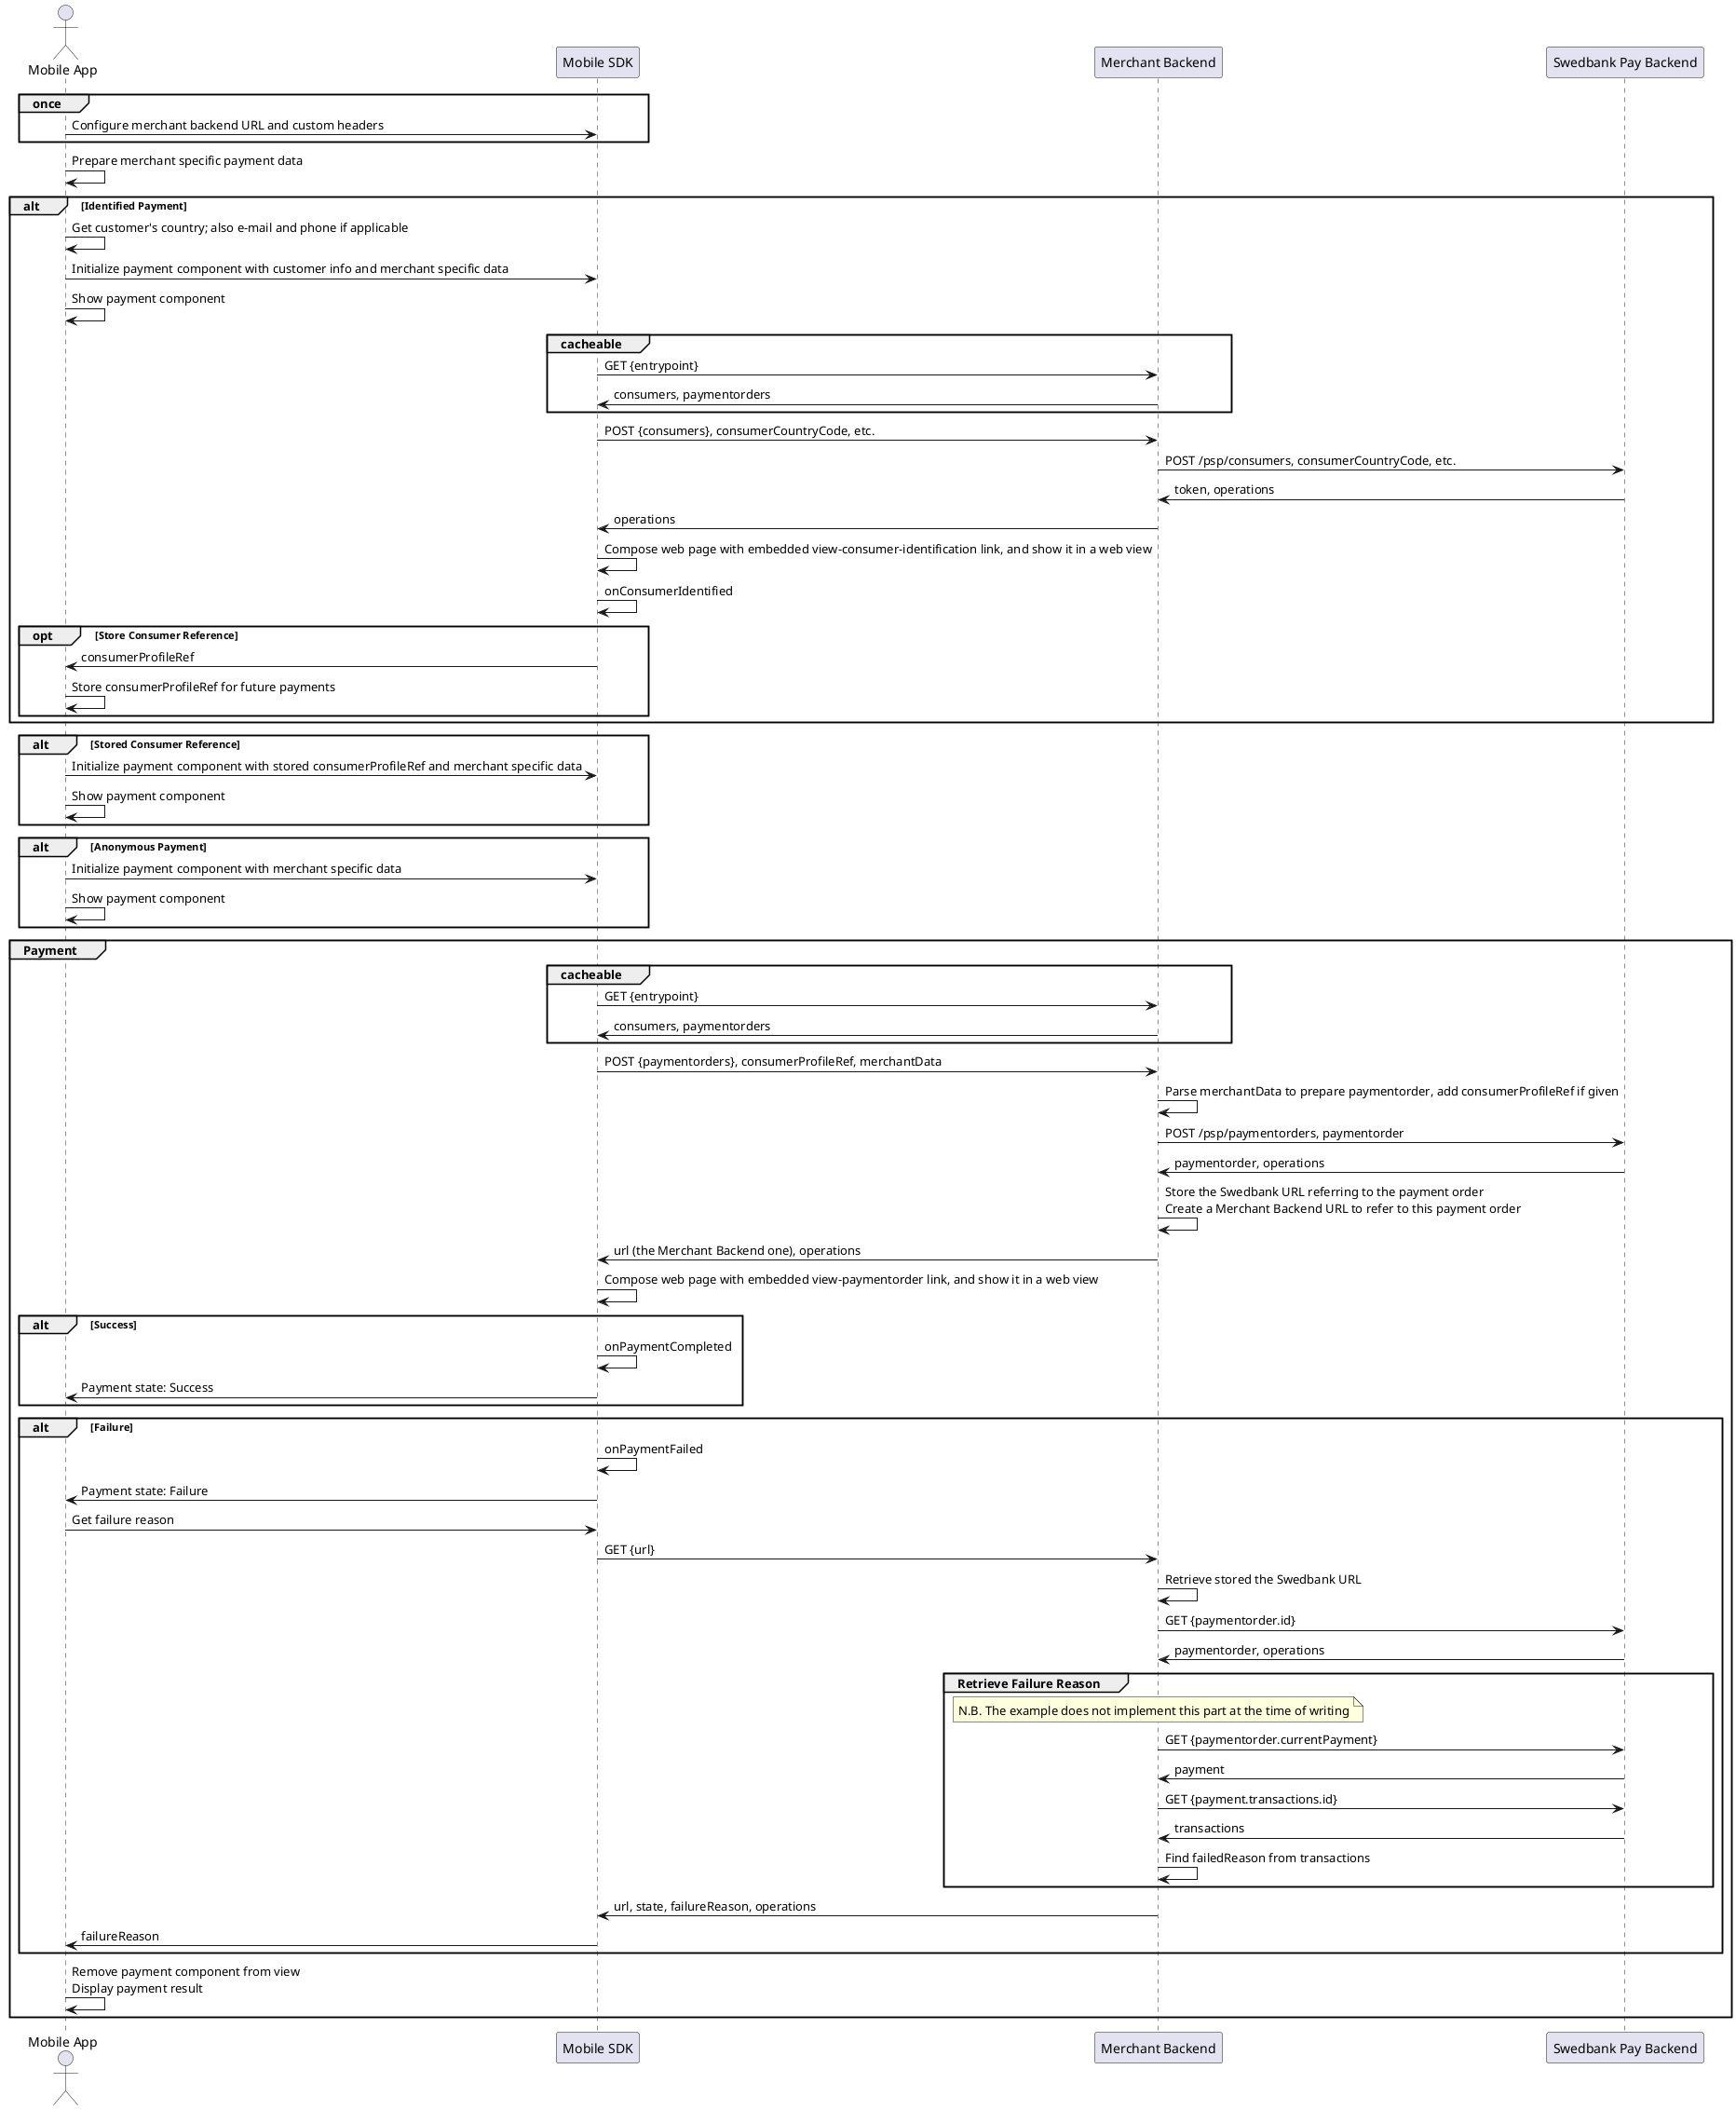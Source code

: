 @startuml
actor "Mobile App" as App
participant "Mobile SDK" as SDK
participant "Merchant Backend" as Merx
participant "Swedbank Pay Backend" as Swed

group once
  App -> SDK : Configure merchant backend URL and custom headers
end

App -> App : Prepare merchant specific payment data

alt Identified Payment
  App -> App : Get customer's country; also e-mail and phone if applicable
  App -> SDK : Initialize payment component with customer info and merchant specific data
  App -> App : Show payment component

  group cacheable
    SDK -> Merx : GET {entrypoint}
    SDK <- Merx : consumers, paymentorders
  end

  SDK -> Merx : POST {consumers}, consumerCountryCode, etc.
  Merx -> Swed : POST /psp/consumers, consumerCountryCode, etc.
  Merx <- Swed : token, operations
  SDK <- Merx : operations

  SDK -> SDK : Compose web page with embedded view-consumer-identification link, and show it in a web view
  SDK -> SDK : onConsumerIdentified

  opt Store Consumer Reference
    App <- SDK : consumerProfileRef
    App -> App : Store consumerProfileRef for future payments
  end
end

alt Stored Consumer Reference
  App -> SDK : Initialize payment component with stored consumerProfileRef and merchant specific data
  App -> App : Show payment component
end

alt Anonymous Payment
  App -> SDK : Initialize payment component with merchant specific data
  App -> App : Show payment component
end

group Payment

  group cacheable
    SDK -> Merx : GET {entrypoint}
    SDK <- Merx : consumers, paymentorders
  end

  SDK -> Merx : POST {paymentorders}, consumerProfileRef, merchantData
  Merx -> Merx : Parse merchantData to prepare paymentorder, add consumerProfileRef if given
  Merx -> Swed : POST /psp/paymentorders, paymentorder
  Merx <- Swed : paymentorder, operations
  Merx -> Merx : Store the Swedbank URL referring to the payment order\nCreate a Merchant Backend URL to refer to this payment order
  SDK <- Merx: url (the Merchant Backend one), operations
  SDK -> SDK : Compose web page with embedded view-paymentorder link, and show it in a web view

  alt Success
    SDK -> SDK : onPaymentCompleted
    App <- SDK : Payment state: Success
  end
  alt Failure
    SDK -> SDK : onPaymentFailed
    App <- SDK : Payment state: Failure
    App -> SDK : Get failure reason
    SDK -> Merx : GET {url}
    Merx -> Merx : Retrieve stored the Swedbank URL
    Merx -> Swed : GET {paymentorder.id}
    Merx <- Swed : paymentorder, operations
    group Retrieve Failure Reason
      note over Merx : N.B. The example does not implement this part at the time of writing
      Merx -> Swed : GET {paymentorder.currentPayment}
      Merx <- Swed : payment
      Merx -> Swed : GET {payment.transactions.id}
      Merx <- Swed : transactions
      Merx -> Merx : Find failedReason from transactions
    end
    SDK <- Merx : url, state, failureReason, operations
    App <- SDK : failureReason
  end
  App -> App : Remove payment component from view\nDisplay payment result

end

@enduml